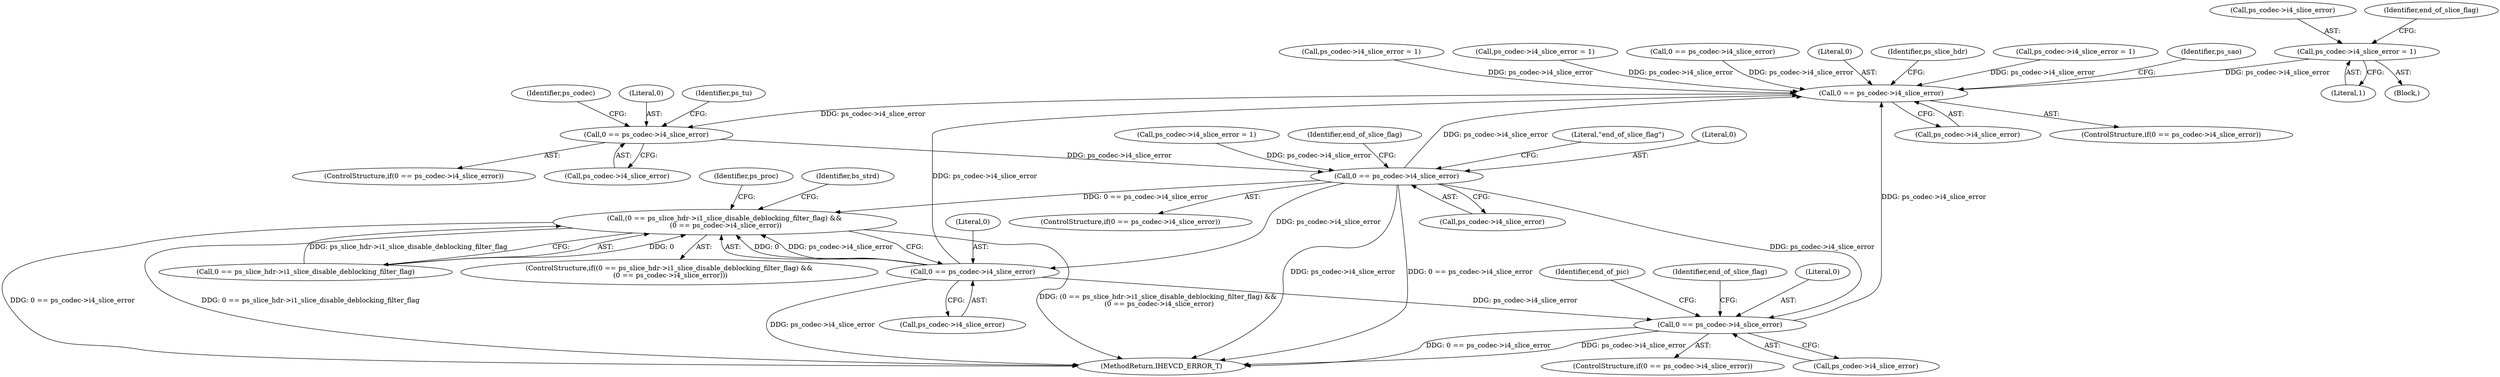 digraph "0_Android_2b9fb0c2074d370a254b35e2489de2d94943578d@pointer" {
"1001604" [label="(Call,ps_codec->i4_slice_error = 1)"];
"1001667" [label="(Call,0 == ps_codec->i4_slice_error)"];
"1001779" [label="(Call,0 == ps_codec->i4_slice_error)"];
"1001952" [label="(Call,0 == ps_codec->i4_slice_error)"];
"1003454" [label="(Call,(0 == ps_slice_hdr->i1_slice_disable_deblocking_filter_flag) &&\n (0 == ps_codec->i4_slice_error))"];
"1003460" [label="(Call,0 == ps_codec->i4_slice_error)"];
"1004436" [label="(Call,0 == ps_codec->i4_slice_error)"];
"1001604" [label="(Call,ps_codec->i4_slice_error = 1)"];
"1003473" [label="(Identifier,ps_proc)"];
"1001952" [label="(Call,0 == ps_codec->i4_slice_error)"];
"1001950" [label="(Identifier,ps_codec)"];
"1001954" [label="(Call,ps_codec->i4_slice_error)"];
"1001603" [label="(Block,)"];
"1003455" [label="(Call,0 == ps_slice_hdr->i1_slice_disable_deblocking_filter_flag)"];
"1001934" [label="(Call,ps_codec->i4_slice_error = 1)"];
"1004437" [label="(Literal,0)"];
"1001014" [label="(Call,ps_codec->i4_slice_error = 1)"];
"1004436" [label="(Call,0 == ps_codec->i4_slice_error)"];
"1001605" [label="(Call,ps_codec->i4_slice_error)"];
"1004445" [label="(Identifier,end_of_pic)"];
"1001687" [label="(Identifier,ps_sao)"];
"1003460" [label="(Call,0 == ps_codec->i4_slice_error)"];
"1003453" [label="(ControlStructure,if((0 == ps_slice_hdr->i1_slice_disable_deblocking_filter_flag) &&\n (0 == ps_codec->i4_slice_error)))"];
"1001608" [label="(Literal,1)"];
"1001667" [label="(Call,0 == ps_codec->i4_slice_error)"];
"1001333" [label="(Call,ps_codec->i4_slice_error = 1)"];
"1001958" [label="(Identifier,end_of_slice_flag)"];
"1001666" [label="(ControlStructure,if(0 == ps_codec->i4_slice_error))"];
"1001669" [label="(Call,ps_codec->i4_slice_error)"];
"1001653" [label="(Call,ps_codec->i4_slice_error = 1)"];
"1000423" [label="(Call,0 == ps_codec->i4_slice_error)"];
"1001780" [label="(Literal,0)"];
"1001953" [label="(Literal,0)"];
"1001973" [label="(Literal,\"end_of_slice_flag\")"];
"1004442" [label="(Identifier,end_of_slice_flag)"];
"1003462" [label="(Call,ps_codec->i4_slice_error)"];
"1003846" [label="(Identifier,bs_strd)"];
"1004438" [label="(Call,ps_codec->i4_slice_error)"];
"1004845" [label="(MethodReturn,IHEVCD_ERROR_T)"];
"1001668" [label="(Literal,0)"];
"1001610" [label="(Identifier,end_of_slice_flag)"];
"1001676" [label="(Identifier,ps_slice_hdr)"];
"1001779" [label="(Call,0 == ps_codec->i4_slice_error)"];
"1001787" [label="(Identifier,ps_tu)"];
"1004435" [label="(ControlStructure,if(0 == ps_codec->i4_slice_error))"];
"1001778" [label="(ControlStructure,if(0 == ps_codec->i4_slice_error))"];
"1003454" [label="(Call,(0 == ps_slice_hdr->i1_slice_disable_deblocking_filter_flag) &&\n (0 == ps_codec->i4_slice_error))"];
"1001781" [label="(Call,ps_codec->i4_slice_error)"];
"1003461" [label="(Literal,0)"];
"1001951" [label="(ControlStructure,if(0 == ps_codec->i4_slice_error))"];
"1001604" -> "1001603"  [label="AST: "];
"1001604" -> "1001608"  [label="CFG: "];
"1001605" -> "1001604"  [label="AST: "];
"1001608" -> "1001604"  [label="AST: "];
"1001610" -> "1001604"  [label="CFG: "];
"1001604" -> "1001667"  [label="DDG: ps_codec->i4_slice_error"];
"1001667" -> "1001666"  [label="AST: "];
"1001667" -> "1001669"  [label="CFG: "];
"1001668" -> "1001667"  [label="AST: "];
"1001669" -> "1001667"  [label="AST: "];
"1001676" -> "1001667"  [label="CFG: "];
"1001687" -> "1001667"  [label="CFG: "];
"1003460" -> "1001667"  [label="DDG: ps_codec->i4_slice_error"];
"1001653" -> "1001667"  [label="DDG: ps_codec->i4_slice_error"];
"1000423" -> "1001667"  [label="DDG: ps_codec->i4_slice_error"];
"1001333" -> "1001667"  [label="DDG: ps_codec->i4_slice_error"];
"1001952" -> "1001667"  [label="DDG: ps_codec->i4_slice_error"];
"1004436" -> "1001667"  [label="DDG: ps_codec->i4_slice_error"];
"1001014" -> "1001667"  [label="DDG: ps_codec->i4_slice_error"];
"1001667" -> "1001779"  [label="DDG: ps_codec->i4_slice_error"];
"1001779" -> "1001778"  [label="AST: "];
"1001779" -> "1001781"  [label="CFG: "];
"1001780" -> "1001779"  [label="AST: "];
"1001781" -> "1001779"  [label="AST: "];
"1001787" -> "1001779"  [label="CFG: "];
"1001950" -> "1001779"  [label="CFG: "];
"1001779" -> "1001952"  [label="DDG: ps_codec->i4_slice_error"];
"1001952" -> "1001951"  [label="AST: "];
"1001952" -> "1001954"  [label="CFG: "];
"1001953" -> "1001952"  [label="AST: "];
"1001954" -> "1001952"  [label="AST: "];
"1001958" -> "1001952"  [label="CFG: "];
"1001973" -> "1001952"  [label="CFG: "];
"1001952" -> "1004845"  [label="DDG: ps_codec->i4_slice_error"];
"1001952" -> "1004845"  [label="DDG: 0 == ps_codec->i4_slice_error"];
"1001934" -> "1001952"  [label="DDG: ps_codec->i4_slice_error"];
"1001952" -> "1003454"  [label="DDG: 0 == ps_codec->i4_slice_error"];
"1001952" -> "1003460"  [label="DDG: ps_codec->i4_slice_error"];
"1001952" -> "1004436"  [label="DDG: ps_codec->i4_slice_error"];
"1003454" -> "1003453"  [label="AST: "];
"1003454" -> "1003455"  [label="CFG: "];
"1003454" -> "1003460"  [label="CFG: "];
"1003455" -> "1003454"  [label="AST: "];
"1003460" -> "1003454"  [label="AST: "];
"1003473" -> "1003454"  [label="CFG: "];
"1003846" -> "1003454"  [label="CFG: "];
"1003454" -> "1004845"  [label="DDG: 0 == ps_codec->i4_slice_error"];
"1003454" -> "1004845"  [label="DDG: (0 == ps_slice_hdr->i1_slice_disable_deblocking_filter_flag) &&\n (0 == ps_codec->i4_slice_error)"];
"1003454" -> "1004845"  [label="DDG: 0 == ps_slice_hdr->i1_slice_disable_deblocking_filter_flag"];
"1003455" -> "1003454"  [label="DDG: 0"];
"1003455" -> "1003454"  [label="DDG: ps_slice_hdr->i1_slice_disable_deblocking_filter_flag"];
"1003460" -> "1003454"  [label="DDG: 0"];
"1003460" -> "1003454"  [label="DDG: ps_codec->i4_slice_error"];
"1003460" -> "1003462"  [label="CFG: "];
"1003461" -> "1003460"  [label="AST: "];
"1003462" -> "1003460"  [label="AST: "];
"1003460" -> "1004845"  [label="DDG: ps_codec->i4_slice_error"];
"1003460" -> "1004436"  [label="DDG: ps_codec->i4_slice_error"];
"1004436" -> "1004435"  [label="AST: "];
"1004436" -> "1004438"  [label="CFG: "];
"1004437" -> "1004436"  [label="AST: "];
"1004438" -> "1004436"  [label="AST: "];
"1004442" -> "1004436"  [label="CFG: "];
"1004445" -> "1004436"  [label="CFG: "];
"1004436" -> "1004845"  [label="DDG: ps_codec->i4_slice_error"];
"1004436" -> "1004845"  [label="DDG: 0 == ps_codec->i4_slice_error"];
}
